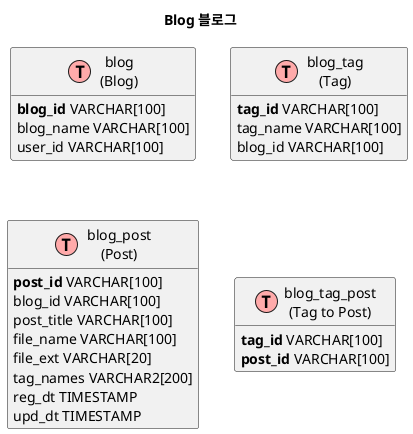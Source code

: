 @startuml

scale 1
title Blog 블로그
 
' uncomment the line below if you're using computer with a retina display
' skinparam dpi 300
!define Table(name,desc) class name as "desc" << (T,#FFAAAA) >>
' we use bold for primary key
' green color for unique
' and underscore for not_null
!define primary_key(x) <b>x</b>
!define unique(x) <color:green>x</color>
!define not_null(x) <u>x</u>
' other tags available:
' <i></i>
' <back:COLOR></color>, where color is a color name or html color code
' (#FFAACC)
' see: http://plantuml.com/classes.html#More
hide methods
hide stereotypes
 
' entities


Table(blog,  "blog\n(Blog)") {
primary_key(blog_id) VARCHAR[100]
blog_name VARCHAR[100]
user_id VARCHAR[100]
}

Table(blog_tag,  "blog_tag\n(Tag)") {
primary_key(tag_id) VARCHAR[100]
tag_name VARCHAR[100]
blog_id VARCHAR[100]
}


Table(blog_post,  "blog_post\n(Post)") {
primary_key(post_id) VARCHAR[100]
blog_id VARCHAR[100]
post_title VARCHAR[100]
file_name VARCHAR[100]
file_ext VARCHAR[20]
tag_names VARCHAR2[200]
reg_dt TIMESTAMP
upd_dt TIMESTAMP
}

Table(blog_tag_post,  "blog_tag_post\n(Tag to Post)") {
primary_key(tag_id) VARCHAR[100]
primary_key(post_id) VARCHAR[100]
}


@enduml
